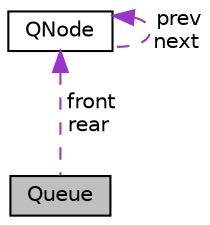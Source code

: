 digraph "Queue"
{
 // LATEX_PDF_SIZE
  edge [fontname="Helvetica",fontsize="10",labelfontname="Helvetica",labelfontsize="10"];
  node [fontname="Helvetica",fontsize="10",shape=record];
  Node1 [label="Queue",height=0.2,width=0.4,color="black", fillcolor="grey75", style="filled", fontcolor="black",tooltip="queue class"];
  Node2 -> Node1 [dir="back",color="darkorchid3",fontsize="10",style="dashed",label=" front\nrear" ,fontname="Helvetica"];
  Node2 [label="QNode",height=0.2,width=0.4,color="black", fillcolor="white", style="filled",URL="$struct_q_node.html",tooltip="node for queue"];
  Node2 -> Node2 [dir="back",color="darkorchid3",fontsize="10",style="dashed",label=" prev\nnext" ,fontname="Helvetica"];
}
